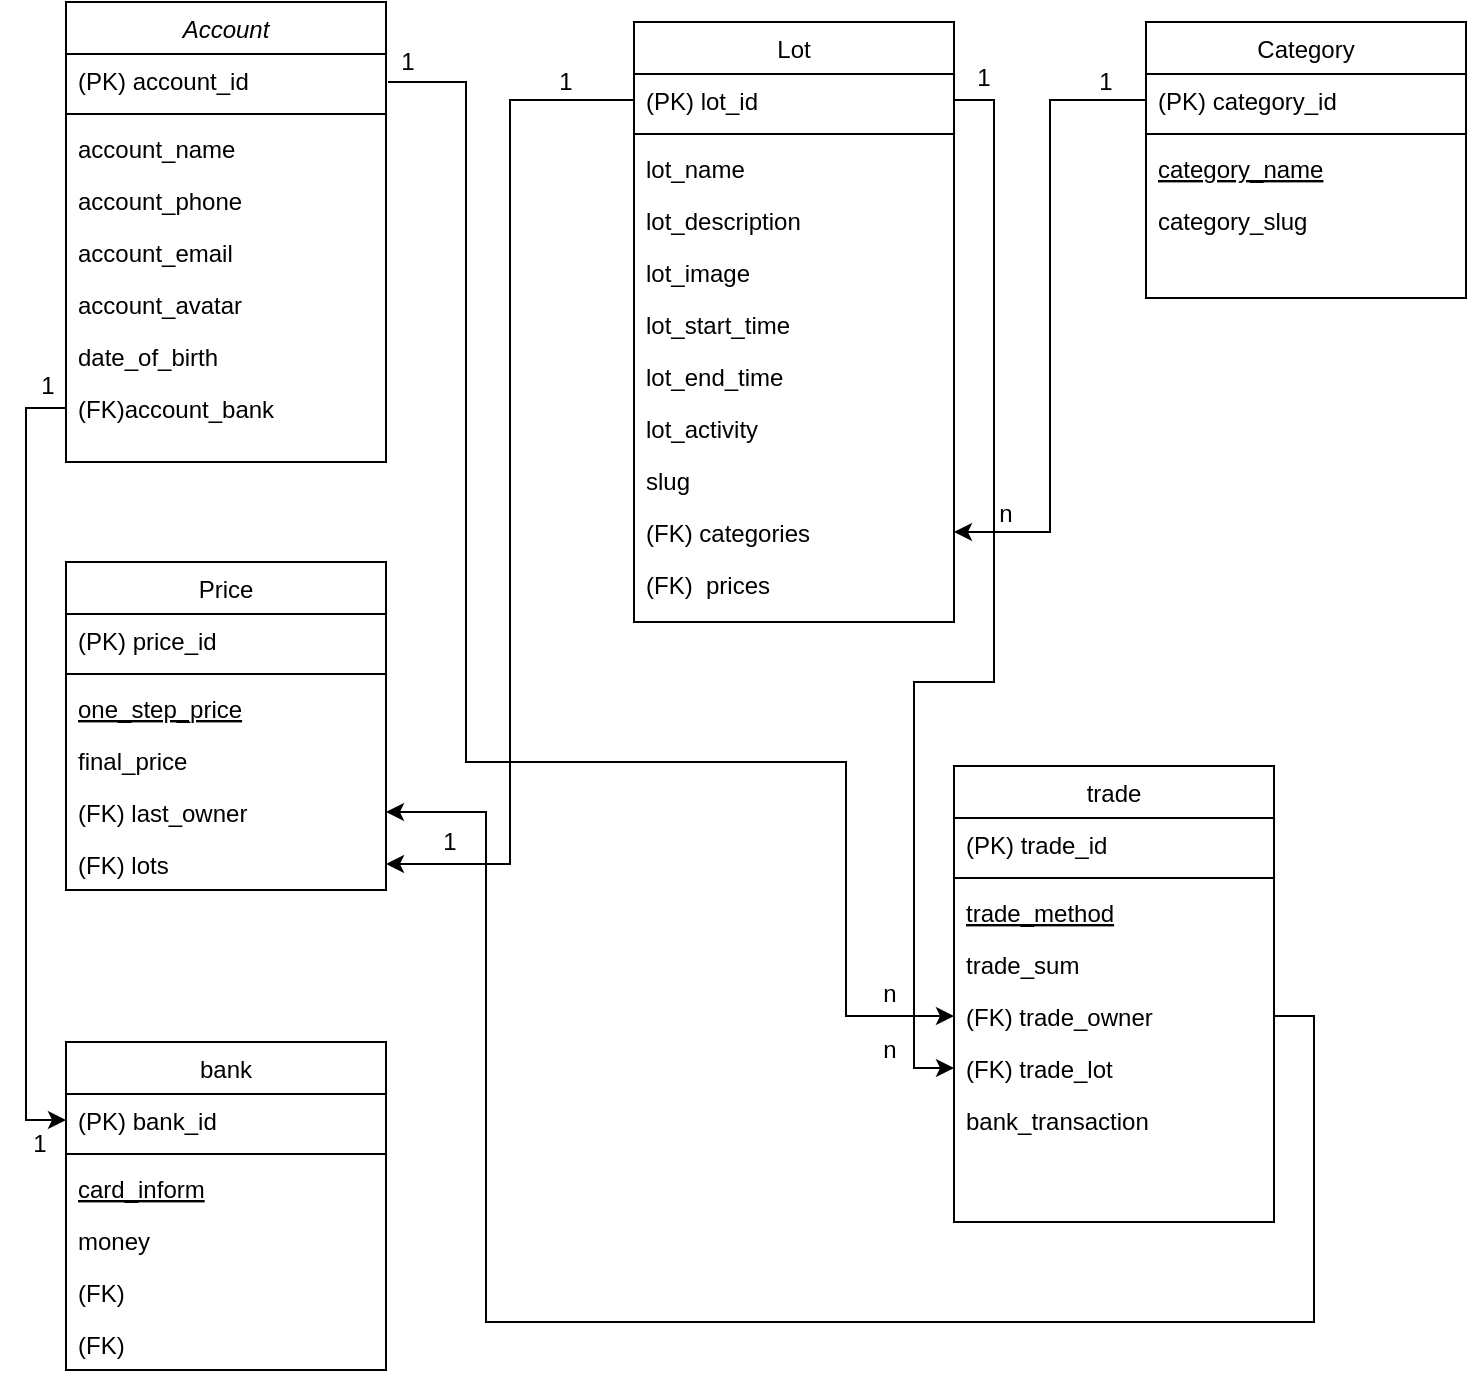 <mxfile version="13.9.7" type="github">
  <diagram id="C5RBs43oDa-KdzZeNtuy" name="Page-1">
    <mxGraphModel dx="1422" dy="768" grid="1" gridSize="10" guides="1" tooltips="1" connect="1" arrows="1" fold="1" page="1" pageScale="1" pageWidth="827" pageHeight="1169" math="0" shadow="0">
      <root>
        <mxCell id="WIyWlLk6GJQsqaUBKTNV-0" />
        <mxCell id="WIyWlLk6GJQsqaUBKTNV-1" parent="WIyWlLk6GJQsqaUBKTNV-0" />
        <mxCell id="zkfFHV4jXpPFQw0GAbJ--0" value="Account" style="swimlane;fontStyle=2;align=center;verticalAlign=top;childLayout=stackLayout;horizontal=1;startSize=26;horizontalStack=0;resizeParent=1;resizeLast=0;collapsible=1;marginBottom=0;rounded=0;shadow=0;strokeWidth=1;" parent="WIyWlLk6GJQsqaUBKTNV-1" vertex="1">
          <mxGeometry x="50" y="40" width="160" height="230" as="geometry">
            <mxRectangle x="230" y="140" width="160" height="26" as="alternateBounds" />
          </mxGeometry>
        </mxCell>
        <mxCell id="zkfFHV4jXpPFQw0GAbJ--1" value="(PK) account_id" style="text;align=left;verticalAlign=top;spacingLeft=4;spacingRight=4;overflow=hidden;rotatable=0;points=[[0,0.5],[1,0.5]];portConstraint=eastwest;" parent="zkfFHV4jXpPFQw0GAbJ--0" vertex="1">
          <mxGeometry y="26" width="160" height="26" as="geometry" />
        </mxCell>
        <mxCell id="zkfFHV4jXpPFQw0GAbJ--4" value="" style="line;html=1;strokeWidth=1;align=left;verticalAlign=middle;spacingTop=-1;spacingLeft=3;spacingRight=3;rotatable=0;labelPosition=right;points=[];portConstraint=eastwest;" parent="zkfFHV4jXpPFQw0GAbJ--0" vertex="1">
          <mxGeometry y="52" width="160" height="8" as="geometry" />
        </mxCell>
        <mxCell id="zkfFHV4jXpPFQw0GAbJ--5" value="account_name" style="text;align=left;verticalAlign=top;spacingLeft=4;spacingRight=4;overflow=hidden;rotatable=0;points=[[0,0.5],[1,0.5]];portConstraint=eastwest;" parent="zkfFHV4jXpPFQw0GAbJ--0" vertex="1">
          <mxGeometry y="60" width="160" height="26" as="geometry" />
        </mxCell>
        <mxCell id="kn0UyuKQx1hF5IqpNr34-31" value="account_phone" style="text;align=left;verticalAlign=top;spacingLeft=4;spacingRight=4;overflow=hidden;rotatable=0;points=[[0,0.5],[1,0.5]];portConstraint=eastwest;" vertex="1" parent="zkfFHV4jXpPFQw0GAbJ--0">
          <mxGeometry y="86" width="160" height="26" as="geometry" />
        </mxCell>
        <mxCell id="kn0UyuKQx1hF5IqpNr34-32" value="account_email" style="text;align=left;verticalAlign=top;spacingLeft=4;spacingRight=4;overflow=hidden;rotatable=0;points=[[0,0.5],[1,0.5]];portConstraint=eastwest;" vertex="1" parent="zkfFHV4jXpPFQw0GAbJ--0">
          <mxGeometry y="112" width="160" height="26" as="geometry" />
        </mxCell>
        <mxCell id="kn0UyuKQx1hF5IqpNr34-34" value="account_avatar" style="text;align=left;verticalAlign=top;spacingLeft=4;spacingRight=4;overflow=hidden;rotatable=0;points=[[0,0.5],[1,0.5]];portConstraint=eastwest;" vertex="1" parent="zkfFHV4jXpPFQw0GAbJ--0">
          <mxGeometry y="138" width="160" height="26" as="geometry" />
        </mxCell>
        <mxCell id="kn0UyuKQx1hF5IqpNr34-35" value="date_of_birth" style="text;align=left;verticalAlign=top;spacingLeft=4;spacingRight=4;overflow=hidden;rotatable=0;points=[[0,0.5],[1,0.5]];portConstraint=eastwest;" vertex="1" parent="zkfFHV4jXpPFQw0GAbJ--0">
          <mxGeometry y="164" width="160" height="26" as="geometry" />
        </mxCell>
        <mxCell id="kn0UyuKQx1hF5IqpNr34-37" value="(FK)account_bank" style="text;align=left;verticalAlign=top;spacingLeft=4;spacingRight=4;overflow=hidden;rotatable=0;points=[[0,0.5],[1,0.5]];portConstraint=eastwest;" vertex="1" parent="zkfFHV4jXpPFQw0GAbJ--0">
          <mxGeometry y="190" width="160" height="26" as="geometry" />
        </mxCell>
        <mxCell id="zkfFHV4jXpPFQw0GAbJ--6" value="Category" style="swimlane;fontStyle=0;align=center;verticalAlign=top;childLayout=stackLayout;horizontal=1;startSize=26;horizontalStack=0;resizeParent=1;resizeLast=0;collapsible=1;marginBottom=0;rounded=0;shadow=0;strokeWidth=1;" parent="WIyWlLk6GJQsqaUBKTNV-1" vertex="1">
          <mxGeometry x="590" y="50" width="160" height="138" as="geometry">
            <mxRectangle x="130" y="380" width="160" height="26" as="alternateBounds" />
          </mxGeometry>
        </mxCell>
        <mxCell id="zkfFHV4jXpPFQw0GAbJ--7" value="(PK) category_id" style="text;align=left;verticalAlign=top;spacingLeft=4;spacingRight=4;overflow=hidden;rotatable=0;points=[[0,0.5],[1,0.5]];portConstraint=eastwest;" parent="zkfFHV4jXpPFQw0GAbJ--6" vertex="1">
          <mxGeometry y="26" width="160" height="26" as="geometry" />
        </mxCell>
        <mxCell id="zkfFHV4jXpPFQw0GAbJ--9" value="" style="line;html=1;strokeWidth=1;align=left;verticalAlign=middle;spacingTop=-1;spacingLeft=3;spacingRight=3;rotatable=0;labelPosition=right;points=[];portConstraint=eastwest;" parent="zkfFHV4jXpPFQw0GAbJ--6" vertex="1">
          <mxGeometry y="52" width="160" height="8" as="geometry" />
        </mxCell>
        <mxCell id="zkfFHV4jXpPFQw0GAbJ--10" value="category_name" style="text;align=left;verticalAlign=top;spacingLeft=4;spacingRight=4;overflow=hidden;rotatable=0;points=[[0,0.5],[1,0.5]];portConstraint=eastwest;fontStyle=4" parent="zkfFHV4jXpPFQw0GAbJ--6" vertex="1">
          <mxGeometry y="60" width="160" height="26" as="geometry" />
        </mxCell>
        <mxCell id="zkfFHV4jXpPFQw0GAbJ--11" value="category_slug" style="text;align=left;verticalAlign=top;spacingLeft=4;spacingRight=4;overflow=hidden;rotatable=0;points=[[0,0.5],[1,0.5]];portConstraint=eastwest;" parent="zkfFHV4jXpPFQw0GAbJ--6" vertex="1">
          <mxGeometry y="86" width="160" height="26" as="geometry" />
        </mxCell>
        <mxCell id="zkfFHV4jXpPFQw0GAbJ--17" value="Lot" style="swimlane;fontStyle=0;align=center;verticalAlign=top;childLayout=stackLayout;horizontal=1;startSize=26;horizontalStack=0;resizeParent=1;resizeLast=0;collapsible=1;marginBottom=0;rounded=0;shadow=0;strokeWidth=1;" parent="WIyWlLk6GJQsqaUBKTNV-1" vertex="1">
          <mxGeometry x="334" y="50" width="160" height="300" as="geometry">
            <mxRectangle x="550" y="140" width="160" height="26" as="alternateBounds" />
          </mxGeometry>
        </mxCell>
        <mxCell id="zkfFHV4jXpPFQw0GAbJ--18" value="(PK) lot_id" style="text;align=left;verticalAlign=top;spacingLeft=4;spacingRight=4;overflow=hidden;rotatable=0;points=[[0,0.5],[1,0.5]];portConstraint=eastwest;" parent="zkfFHV4jXpPFQw0GAbJ--17" vertex="1">
          <mxGeometry y="26" width="160" height="26" as="geometry" />
        </mxCell>
        <mxCell id="zkfFHV4jXpPFQw0GAbJ--23" value="" style="line;html=1;strokeWidth=1;align=left;verticalAlign=middle;spacingTop=-1;spacingLeft=3;spacingRight=3;rotatable=0;labelPosition=right;points=[];portConstraint=eastwest;" parent="zkfFHV4jXpPFQw0GAbJ--17" vertex="1">
          <mxGeometry y="52" width="160" height="8" as="geometry" />
        </mxCell>
        <mxCell id="zkfFHV4jXpPFQw0GAbJ--24" value="lot_name" style="text;align=left;verticalAlign=top;spacingLeft=4;spacingRight=4;overflow=hidden;rotatable=0;points=[[0,0.5],[1,0.5]];portConstraint=eastwest;" parent="zkfFHV4jXpPFQw0GAbJ--17" vertex="1">
          <mxGeometry y="60" width="160" height="26" as="geometry" />
        </mxCell>
        <mxCell id="zkfFHV4jXpPFQw0GAbJ--25" value="lot_description" style="text;align=left;verticalAlign=top;spacingLeft=4;spacingRight=4;overflow=hidden;rotatable=0;points=[[0,0.5],[1,0.5]];portConstraint=eastwest;" parent="zkfFHV4jXpPFQw0GAbJ--17" vertex="1">
          <mxGeometry y="86" width="160" height="26" as="geometry" />
        </mxCell>
        <mxCell id="kn0UyuKQx1hF5IqpNr34-0" value="lot_image" style="text;align=left;verticalAlign=top;spacingLeft=4;spacingRight=4;overflow=hidden;rotatable=0;points=[[0,0.5],[1,0.5]];portConstraint=eastwest;" vertex="1" parent="zkfFHV4jXpPFQw0GAbJ--17">
          <mxGeometry y="112" width="160" height="26" as="geometry" />
        </mxCell>
        <mxCell id="kn0UyuKQx1hF5IqpNr34-1" value="lot_start_time" style="text;align=left;verticalAlign=top;spacingLeft=4;spacingRight=4;overflow=hidden;rotatable=0;points=[[0,0.5],[1,0.5]];portConstraint=eastwest;" vertex="1" parent="zkfFHV4jXpPFQw0GAbJ--17">
          <mxGeometry y="138" width="160" height="26" as="geometry" />
        </mxCell>
        <mxCell id="kn0UyuKQx1hF5IqpNr34-2" value="lot_end_time" style="text;align=left;verticalAlign=top;spacingLeft=4;spacingRight=4;overflow=hidden;rotatable=0;points=[[0,0.5],[1,0.5]];portConstraint=eastwest;" vertex="1" parent="zkfFHV4jXpPFQw0GAbJ--17">
          <mxGeometry y="164" width="160" height="26" as="geometry" />
        </mxCell>
        <mxCell id="kn0UyuKQx1hF5IqpNr34-3" value="lot_activity" style="text;align=left;verticalAlign=top;spacingLeft=4;spacingRight=4;overflow=hidden;rotatable=0;points=[[0,0.5],[1,0.5]];portConstraint=eastwest;" vertex="1" parent="zkfFHV4jXpPFQw0GAbJ--17">
          <mxGeometry y="190" width="160" height="26" as="geometry" />
        </mxCell>
        <mxCell id="kn0UyuKQx1hF5IqpNr34-4" value="slug" style="text;align=left;verticalAlign=top;spacingLeft=4;spacingRight=4;overflow=hidden;rotatable=0;points=[[0,0.5],[1,0.5]];portConstraint=eastwest;" vertex="1" parent="zkfFHV4jXpPFQw0GAbJ--17">
          <mxGeometry y="216" width="160" height="26" as="geometry" />
        </mxCell>
        <mxCell id="kn0UyuKQx1hF5IqpNr34-7" value="(FK) categories" style="text;align=left;verticalAlign=top;spacingLeft=4;spacingRight=4;overflow=hidden;rotatable=0;points=[[0,0.5],[1,0.5]];portConstraint=eastwest;" vertex="1" parent="zkfFHV4jXpPFQw0GAbJ--17">
          <mxGeometry y="242" width="160" height="26" as="geometry" />
        </mxCell>
        <mxCell id="kn0UyuKQx1hF5IqpNr34-8" value="(FK)  prices" style="text;align=left;verticalAlign=top;spacingLeft=4;spacingRight=4;overflow=hidden;rotatable=0;points=[[0,0.5],[1,0.5]];portConstraint=eastwest;" vertex="1" parent="zkfFHV4jXpPFQw0GAbJ--17">
          <mxGeometry y="268" width="160" height="26" as="geometry" />
        </mxCell>
        <mxCell id="kn0UyuKQx1hF5IqpNr34-13" style="edgeStyle=orthogonalEdgeStyle;rounded=0;orthogonalLoop=1;jettySize=auto;html=1;exitX=0;exitY=0.5;exitDx=0;exitDy=0;entryX=1;entryY=0.5;entryDx=0;entryDy=0;" edge="1" parent="WIyWlLk6GJQsqaUBKTNV-1" source="zkfFHV4jXpPFQw0GAbJ--7" target="kn0UyuKQx1hF5IqpNr34-7">
          <mxGeometry relative="1" as="geometry" />
        </mxCell>
        <mxCell id="kn0UyuKQx1hF5IqpNr34-14" value="1" style="text;html=1;strokeColor=none;fillColor=none;align=center;verticalAlign=middle;whiteSpace=wrap;rounded=0;" vertex="1" parent="WIyWlLk6GJQsqaUBKTNV-1">
          <mxGeometry x="550" y="70" width="40" height="20" as="geometry" />
        </mxCell>
        <mxCell id="kn0UyuKQx1hF5IqpNr34-15" value="n" style="text;html=1;strokeColor=none;fillColor=none;align=center;verticalAlign=middle;whiteSpace=wrap;rounded=0;" vertex="1" parent="WIyWlLk6GJQsqaUBKTNV-1">
          <mxGeometry x="500" y="286" width="40" height="20" as="geometry" />
        </mxCell>
        <mxCell id="kn0UyuKQx1hF5IqpNr34-16" value="Price" style="swimlane;fontStyle=0;align=center;verticalAlign=top;childLayout=stackLayout;horizontal=1;startSize=26;horizontalStack=0;resizeParent=1;resizeLast=0;collapsible=1;marginBottom=0;rounded=0;shadow=0;strokeWidth=1;" vertex="1" parent="WIyWlLk6GJQsqaUBKTNV-1">
          <mxGeometry x="50" y="320" width="160" height="164" as="geometry">
            <mxRectangle x="130" y="380" width="160" height="26" as="alternateBounds" />
          </mxGeometry>
        </mxCell>
        <mxCell id="kn0UyuKQx1hF5IqpNr34-17" value="(PK) price_id" style="text;align=left;verticalAlign=top;spacingLeft=4;spacingRight=4;overflow=hidden;rotatable=0;points=[[0,0.5],[1,0.5]];portConstraint=eastwest;" vertex="1" parent="kn0UyuKQx1hF5IqpNr34-16">
          <mxGeometry y="26" width="160" height="26" as="geometry" />
        </mxCell>
        <mxCell id="kn0UyuKQx1hF5IqpNr34-18" value="" style="line;html=1;strokeWidth=1;align=left;verticalAlign=middle;spacingTop=-1;spacingLeft=3;spacingRight=3;rotatable=0;labelPosition=right;points=[];portConstraint=eastwest;" vertex="1" parent="kn0UyuKQx1hF5IqpNr34-16">
          <mxGeometry y="52" width="160" height="8" as="geometry" />
        </mxCell>
        <mxCell id="kn0UyuKQx1hF5IqpNr34-19" value="one_step_price" style="text;align=left;verticalAlign=top;spacingLeft=4;spacingRight=4;overflow=hidden;rotatable=0;points=[[0,0.5],[1,0.5]];portConstraint=eastwest;fontStyle=4" vertex="1" parent="kn0UyuKQx1hF5IqpNr34-16">
          <mxGeometry y="60" width="160" height="26" as="geometry" />
        </mxCell>
        <mxCell id="kn0UyuKQx1hF5IqpNr34-20" value="final_price" style="text;align=left;verticalAlign=top;spacingLeft=4;spacingRight=4;overflow=hidden;rotatable=0;points=[[0,0.5],[1,0.5]];portConstraint=eastwest;" vertex="1" parent="kn0UyuKQx1hF5IqpNr34-16">
          <mxGeometry y="86" width="160" height="26" as="geometry" />
        </mxCell>
        <mxCell id="kn0UyuKQx1hF5IqpNr34-21" value="(FK) last_owner" style="text;align=left;verticalAlign=top;spacingLeft=4;spacingRight=4;overflow=hidden;rotatable=0;points=[[0,0.5],[1,0.5]];portConstraint=eastwest;" vertex="1" parent="kn0UyuKQx1hF5IqpNr34-16">
          <mxGeometry y="112" width="160" height="26" as="geometry" />
        </mxCell>
        <mxCell id="kn0UyuKQx1hF5IqpNr34-24" value="(FK) lots" style="text;align=left;verticalAlign=top;spacingLeft=4;spacingRight=4;overflow=hidden;rotatable=0;points=[[0,0.5],[1,0.5]];portConstraint=eastwest;" vertex="1" parent="kn0UyuKQx1hF5IqpNr34-16">
          <mxGeometry y="138" width="160" height="26" as="geometry" />
        </mxCell>
        <mxCell id="kn0UyuKQx1hF5IqpNr34-26" style="edgeStyle=orthogonalEdgeStyle;rounded=0;orthogonalLoop=1;jettySize=auto;html=1;exitX=0;exitY=0.5;exitDx=0;exitDy=0;entryX=1;entryY=0.5;entryDx=0;entryDy=0;" edge="1" parent="WIyWlLk6GJQsqaUBKTNV-1" source="zkfFHV4jXpPFQw0GAbJ--18" target="kn0UyuKQx1hF5IqpNr34-24">
          <mxGeometry relative="1" as="geometry" />
        </mxCell>
        <mxCell id="kn0UyuKQx1hF5IqpNr34-27" value="1" style="text;html=1;strokeColor=none;fillColor=none;align=center;verticalAlign=middle;whiteSpace=wrap;rounded=0;" vertex="1" parent="WIyWlLk6GJQsqaUBKTNV-1">
          <mxGeometry x="280" y="70" width="40" height="20" as="geometry" />
        </mxCell>
        <mxCell id="kn0UyuKQx1hF5IqpNr34-28" value="1" style="text;html=1;strokeColor=none;fillColor=none;align=center;verticalAlign=middle;whiteSpace=wrap;rounded=0;" vertex="1" parent="WIyWlLk6GJQsqaUBKTNV-1">
          <mxGeometry x="222" y="450" width="40" height="20" as="geometry" />
        </mxCell>
        <mxCell id="kn0UyuKQx1hF5IqpNr34-56" style="edgeStyle=orthogonalEdgeStyle;rounded=0;orthogonalLoop=1;jettySize=auto;html=1;exitX=0.25;exitY=1;exitDx=0;exitDy=0;entryX=0;entryY=0.5;entryDx=0;entryDy=0;" edge="1" parent="WIyWlLk6GJQsqaUBKTNV-1" source="kn0UyuKQx1hF5IqpNr34-29" target="kn0UyuKQx1hF5IqpNr34-53">
          <mxGeometry relative="1" as="geometry">
            <Array as="points">
              <mxPoint x="250" y="80" />
              <mxPoint x="250" y="420" />
              <mxPoint x="440" y="420" />
              <mxPoint x="440" y="547" />
            </Array>
          </mxGeometry>
        </mxCell>
        <mxCell id="kn0UyuKQx1hF5IqpNr34-29" value="1" style="text;html=1;strokeColor=none;fillColor=none;align=center;verticalAlign=middle;whiteSpace=wrap;rounded=0;" vertex="1" parent="WIyWlLk6GJQsqaUBKTNV-1">
          <mxGeometry x="201" y="60" width="40" height="20" as="geometry" />
        </mxCell>
        <mxCell id="kn0UyuKQx1hF5IqpNr34-38" value="bank" style="swimlane;fontStyle=0;align=center;verticalAlign=top;childLayout=stackLayout;horizontal=1;startSize=26;horizontalStack=0;resizeParent=1;resizeLast=0;collapsible=1;marginBottom=0;rounded=0;shadow=0;strokeWidth=1;" vertex="1" parent="WIyWlLk6GJQsqaUBKTNV-1">
          <mxGeometry x="50" y="560" width="160" height="164" as="geometry">
            <mxRectangle x="130" y="380" width="160" height="26" as="alternateBounds" />
          </mxGeometry>
        </mxCell>
        <mxCell id="kn0UyuKQx1hF5IqpNr34-39" value="(PK) bank_id" style="text;align=left;verticalAlign=top;spacingLeft=4;spacingRight=4;overflow=hidden;rotatable=0;points=[[0,0.5],[1,0.5]];portConstraint=eastwest;" vertex="1" parent="kn0UyuKQx1hF5IqpNr34-38">
          <mxGeometry y="26" width="160" height="26" as="geometry" />
        </mxCell>
        <mxCell id="kn0UyuKQx1hF5IqpNr34-40" value="" style="line;html=1;strokeWidth=1;align=left;verticalAlign=middle;spacingTop=-1;spacingLeft=3;spacingRight=3;rotatable=0;labelPosition=right;points=[];portConstraint=eastwest;" vertex="1" parent="kn0UyuKQx1hF5IqpNr34-38">
          <mxGeometry y="52" width="160" height="8" as="geometry" />
        </mxCell>
        <mxCell id="kn0UyuKQx1hF5IqpNr34-41" value="card_inform" style="text;align=left;verticalAlign=top;spacingLeft=4;spacingRight=4;overflow=hidden;rotatable=0;points=[[0,0.5],[1,0.5]];portConstraint=eastwest;fontStyle=4" vertex="1" parent="kn0UyuKQx1hF5IqpNr34-38">
          <mxGeometry y="60" width="160" height="26" as="geometry" />
        </mxCell>
        <mxCell id="kn0UyuKQx1hF5IqpNr34-42" value="money" style="text;align=left;verticalAlign=top;spacingLeft=4;spacingRight=4;overflow=hidden;rotatable=0;points=[[0,0.5],[1,0.5]];portConstraint=eastwest;" vertex="1" parent="kn0UyuKQx1hF5IqpNr34-38">
          <mxGeometry y="86" width="160" height="26" as="geometry" />
        </mxCell>
        <mxCell id="kn0UyuKQx1hF5IqpNr34-43" value="(FK) " style="text;align=left;verticalAlign=top;spacingLeft=4;spacingRight=4;overflow=hidden;rotatable=0;points=[[0,0.5],[1,0.5]];portConstraint=eastwest;" vertex="1" parent="kn0UyuKQx1hF5IqpNr34-38">
          <mxGeometry y="112" width="160" height="26" as="geometry" />
        </mxCell>
        <mxCell id="kn0UyuKQx1hF5IqpNr34-44" value="(FK) " style="text;align=left;verticalAlign=top;spacingLeft=4;spacingRight=4;overflow=hidden;rotatable=0;points=[[0,0.5],[1,0.5]];portConstraint=eastwest;" vertex="1" parent="kn0UyuKQx1hF5IqpNr34-38">
          <mxGeometry y="138" width="160" height="26" as="geometry" />
        </mxCell>
        <mxCell id="kn0UyuKQx1hF5IqpNr34-45" style="edgeStyle=orthogonalEdgeStyle;rounded=0;orthogonalLoop=1;jettySize=auto;html=1;exitX=0;exitY=0.5;exitDx=0;exitDy=0;entryX=0;entryY=0.5;entryDx=0;entryDy=0;" edge="1" parent="WIyWlLk6GJQsqaUBKTNV-1" source="kn0UyuKQx1hF5IqpNr34-37" target="kn0UyuKQx1hF5IqpNr34-39">
          <mxGeometry relative="1" as="geometry" />
        </mxCell>
        <mxCell id="kn0UyuKQx1hF5IqpNr34-46" value="1" style="text;html=1;strokeColor=none;fillColor=none;align=center;verticalAlign=middle;whiteSpace=wrap;rounded=0;" vertex="1" parent="WIyWlLk6GJQsqaUBKTNV-1">
          <mxGeometry x="21" y="222" width="40" height="20" as="geometry" />
        </mxCell>
        <mxCell id="kn0UyuKQx1hF5IqpNr34-47" value="1" style="text;html=1;strokeColor=none;fillColor=none;align=center;verticalAlign=middle;whiteSpace=wrap;rounded=0;" vertex="1" parent="WIyWlLk6GJQsqaUBKTNV-1">
          <mxGeometry x="17" y="601" width="40" height="20" as="geometry" />
        </mxCell>
        <mxCell id="kn0UyuKQx1hF5IqpNr34-48" value="trade" style="swimlane;fontStyle=0;align=center;verticalAlign=top;childLayout=stackLayout;horizontal=1;startSize=26;horizontalStack=0;resizeParent=1;resizeLast=0;collapsible=1;marginBottom=0;rounded=0;shadow=0;strokeWidth=1;" vertex="1" parent="WIyWlLk6GJQsqaUBKTNV-1">
          <mxGeometry x="494" y="422" width="160" height="228" as="geometry">
            <mxRectangle x="130" y="380" width="160" height="26" as="alternateBounds" />
          </mxGeometry>
        </mxCell>
        <mxCell id="kn0UyuKQx1hF5IqpNr34-49" value="(PK) trade_id" style="text;align=left;verticalAlign=top;spacingLeft=4;spacingRight=4;overflow=hidden;rotatable=0;points=[[0,0.5],[1,0.5]];portConstraint=eastwest;" vertex="1" parent="kn0UyuKQx1hF5IqpNr34-48">
          <mxGeometry y="26" width="160" height="26" as="geometry" />
        </mxCell>
        <mxCell id="kn0UyuKQx1hF5IqpNr34-50" value="" style="line;html=1;strokeWidth=1;align=left;verticalAlign=middle;spacingTop=-1;spacingLeft=3;spacingRight=3;rotatable=0;labelPosition=right;points=[];portConstraint=eastwest;" vertex="1" parent="kn0UyuKQx1hF5IqpNr34-48">
          <mxGeometry y="52" width="160" height="8" as="geometry" />
        </mxCell>
        <mxCell id="kn0UyuKQx1hF5IqpNr34-51" value="trade_method" style="text;align=left;verticalAlign=top;spacingLeft=4;spacingRight=4;overflow=hidden;rotatable=0;points=[[0,0.5],[1,0.5]];portConstraint=eastwest;fontStyle=4" vertex="1" parent="kn0UyuKQx1hF5IqpNr34-48">
          <mxGeometry y="60" width="160" height="26" as="geometry" />
        </mxCell>
        <mxCell id="kn0UyuKQx1hF5IqpNr34-52" value="trade_sum" style="text;align=left;verticalAlign=top;spacingLeft=4;spacingRight=4;overflow=hidden;rotatable=0;points=[[0,0.5],[1,0.5]];portConstraint=eastwest;" vertex="1" parent="kn0UyuKQx1hF5IqpNr34-48">
          <mxGeometry y="86" width="160" height="26" as="geometry" />
        </mxCell>
        <mxCell id="kn0UyuKQx1hF5IqpNr34-53" value="(FK) trade_owner" style="text;align=left;verticalAlign=top;spacingLeft=4;spacingRight=4;overflow=hidden;rotatable=0;points=[[0,0.5],[1,0.5]];portConstraint=eastwest;" vertex="1" parent="kn0UyuKQx1hF5IqpNr34-48">
          <mxGeometry y="112" width="160" height="26" as="geometry" />
        </mxCell>
        <mxCell id="kn0UyuKQx1hF5IqpNr34-54" value="(FK) trade_lot" style="text;align=left;verticalAlign=top;spacingLeft=4;spacingRight=4;overflow=hidden;rotatable=0;points=[[0,0.5],[1,0.5]];portConstraint=eastwest;" vertex="1" parent="kn0UyuKQx1hF5IqpNr34-48">
          <mxGeometry y="138" width="160" height="26" as="geometry" />
        </mxCell>
        <mxCell id="kn0UyuKQx1hF5IqpNr34-59" value="bank_transaction" style="text;align=left;verticalAlign=top;spacingLeft=4;spacingRight=4;overflow=hidden;rotatable=0;points=[[0,0.5],[1,0.5]];portConstraint=eastwest;" vertex="1" parent="kn0UyuKQx1hF5IqpNr34-48">
          <mxGeometry y="164" width="160" height="26" as="geometry" />
        </mxCell>
        <mxCell id="kn0UyuKQx1hF5IqpNr34-57" value="n" style="text;html=1;strokeColor=none;fillColor=none;align=center;verticalAlign=middle;whiteSpace=wrap;rounded=0;" vertex="1" parent="WIyWlLk6GJQsqaUBKTNV-1">
          <mxGeometry x="442" y="526" width="40" height="20" as="geometry" />
        </mxCell>
        <mxCell id="kn0UyuKQx1hF5IqpNr34-61" style="edgeStyle=orthogonalEdgeStyle;rounded=0;orthogonalLoop=1;jettySize=auto;html=1;exitX=1;exitY=0.5;exitDx=0;exitDy=0;entryX=0;entryY=0.5;entryDx=0;entryDy=0;" edge="1" parent="WIyWlLk6GJQsqaUBKTNV-1" source="zkfFHV4jXpPFQw0GAbJ--18" target="kn0UyuKQx1hF5IqpNr34-54">
          <mxGeometry relative="1" as="geometry">
            <Array as="points">
              <mxPoint x="514" y="89" />
              <mxPoint x="514" y="380" />
              <mxPoint x="474" y="380" />
              <mxPoint x="474" y="573" />
            </Array>
          </mxGeometry>
        </mxCell>
        <mxCell id="kn0UyuKQx1hF5IqpNr34-64" value="1" style="text;html=1;strokeColor=none;fillColor=none;align=center;verticalAlign=middle;whiteSpace=wrap;rounded=0;" vertex="1" parent="WIyWlLk6GJQsqaUBKTNV-1">
          <mxGeometry x="489" y="68" width="40" height="20" as="geometry" />
        </mxCell>
        <mxCell id="kn0UyuKQx1hF5IqpNr34-65" value="n" style="text;html=1;strokeColor=none;fillColor=none;align=center;verticalAlign=middle;whiteSpace=wrap;rounded=0;" vertex="1" parent="WIyWlLk6GJQsqaUBKTNV-1">
          <mxGeometry x="442" y="554" width="40" height="20" as="geometry" />
        </mxCell>
        <mxCell id="kn0UyuKQx1hF5IqpNr34-66" style="edgeStyle=orthogonalEdgeStyle;rounded=0;orthogonalLoop=1;jettySize=auto;html=1;exitX=1;exitY=0.5;exitDx=0;exitDy=0;entryX=1;entryY=0.5;entryDx=0;entryDy=0;" edge="1" parent="WIyWlLk6GJQsqaUBKTNV-1" source="kn0UyuKQx1hF5IqpNr34-53" target="kn0UyuKQx1hF5IqpNr34-21">
          <mxGeometry relative="1" as="geometry">
            <Array as="points">
              <mxPoint x="674" y="547" />
              <mxPoint x="674" y="700" />
              <mxPoint x="260" y="700" />
              <mxPoint x="260" y="445" />
            </Array>
          </mxGeometry>
        </mxCell>
      </root>
    </mxGraphModel>
  </diagram>
</mxfile>
